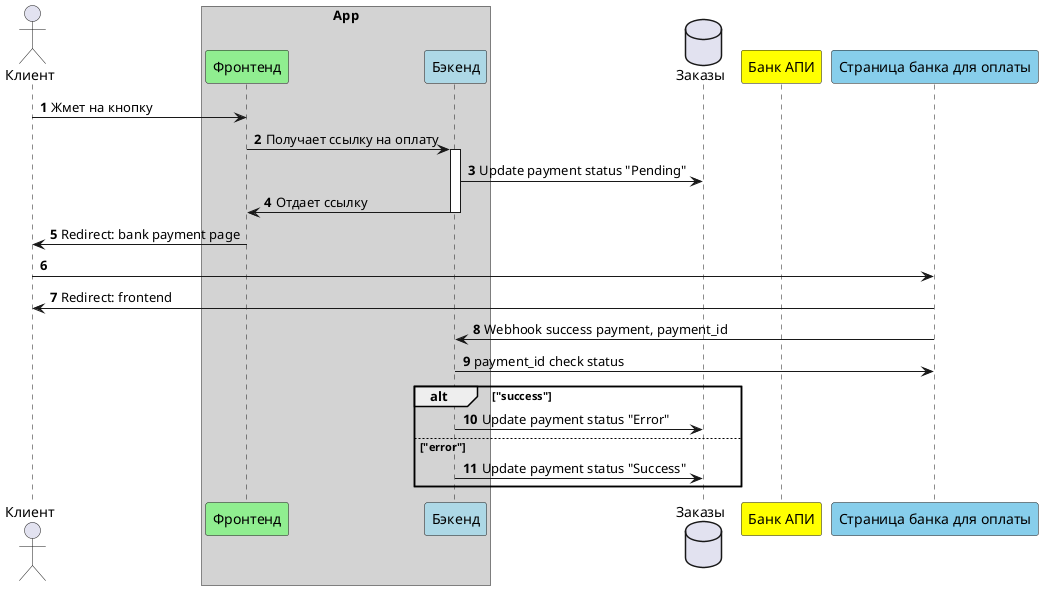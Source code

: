 @startuml
autonumber

actor client as "Клиент"
box "App" #LightGray
    participant front as "Фронтенд" #LightGreen
    participant back as "Бэкенд" #LightBlue
end box

database db as "Заказы"

participant bank_api as "Банк АПИ" #Yellow
participant bank_payment_page as "Страница банка для оплаты" #SkyBlue

client -> front: Жмет на кнопку 

front -> back: Получает ссылку на оплату
activate back
back -> db: Update payment status "Pending"
back -> front: Отдает ссылку
deactivate back

front -> client: Redirect: bank payment page
client -> bank_payment_page 

bank_payment_page -> client: Redirect: frontend

bank_payment_page -> back: Webhook success payment, payment_id
back -> bank_payment_page: payment_id check status
alt "success"
    back -> db: Update payment status "Error"
else "error"
    back -> db: Update payment status "Success"
end
@enduml